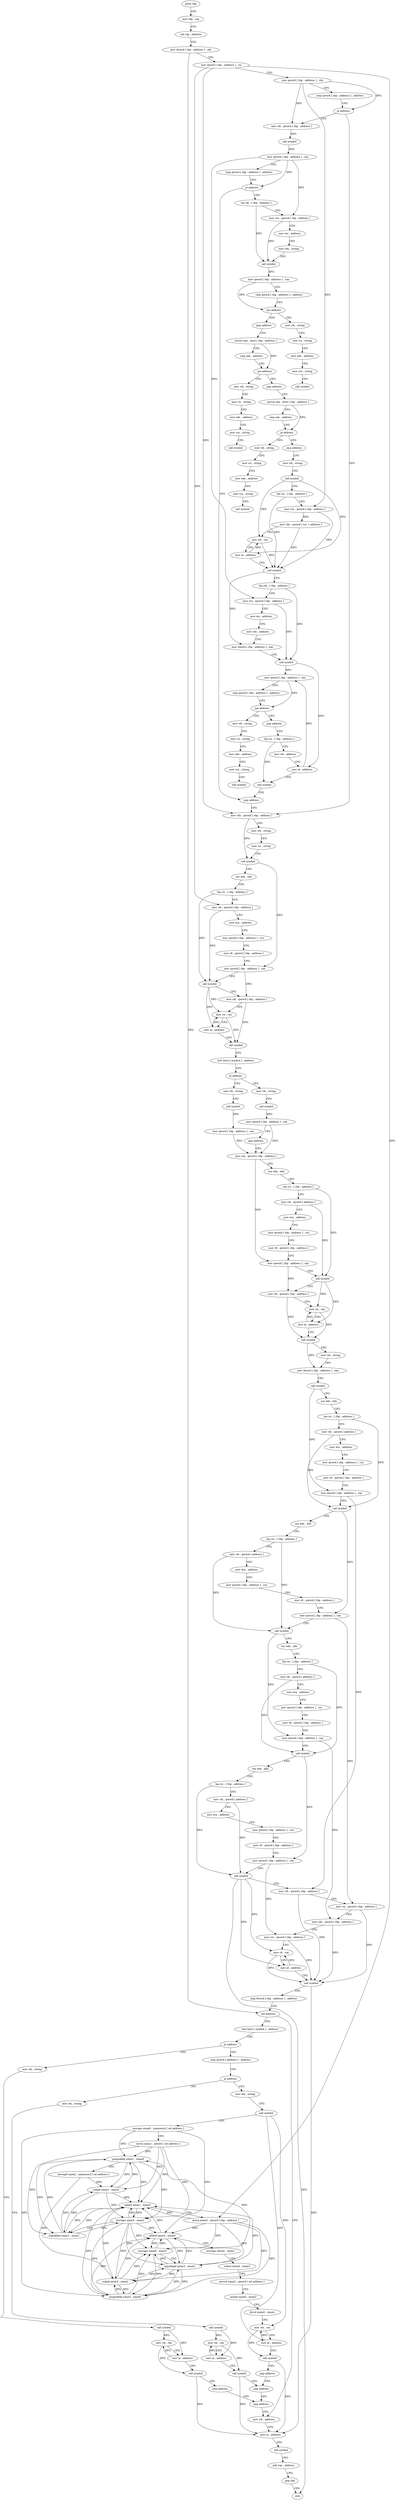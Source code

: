 digraph "func" {
"4215488" [label = "push rbp" ]
"4215489" [label = "mov rbp , rsp" ]
"4215492" [label = "sub rsp , address" ]
"4215499" [label = "mov dword [ rbp - address ] , edi" ]
"4215502" [label = "mov qword [ rbp - address ] , rsi" ]
"4215506" [label = "mov qword [ rbp - address ] , rdx" ]
"4215510" [label = "cmp qword [ rbp - address ] , address" ]
"4215515" [label = "je address" ]
"4215948" [label = "mov rdx , qword [ rbp - address ]" ]
"4215521" [label = "mov rdi , qword [ rbp - address ]" ]
"4215952" [label = "mov rdi , string" ]
"4215962" [label = "mov rsi , string" ]
"4215972" [label = "call symbol" ]
"4215977" [label = "xor edx , edx" ]
"4215979" [label = "lea rsi , [ rbp - address ]" ]
"4215986" [label = "mov rdi , qword [ rbp - address ]" ]
"4215990" [label = "mov ecx , address" ]
"4215995" [label = "mov qword [ rbp - address ] , rcx" ]
"4216002" [label = "mov r8 , qword [ rbp - address ]" ]
"4216009" [label = "mov qword [ rbp - address ] , rax" ]
"4216016" [label = "call symbol" ]
"4216021" [label = "mov rdi , qword [ rbp - address ]" ]
"4216028" [label = "mov rsi , rax" ]
"4216031" [label = "mov al , address" ]
"4216033" [label = "call symbol" ]
"4216038" [label = "test byte [ symbol ] , address" ]
"4216046" [label = "je address" ]
"4216079" [label = "mov rdi , string" ]
"4216052" [label = "mov rdi , string" ]
"4215525" [label = "call symbol" ]
"4215530" [label = "mov qword [ rbp - address ] , rax" ]
"4215537" [label = "cmp qword [ rbp - address ] , address" ]
"4215545" [label = "je address" ]
"4215943" [label = "jmp address" ]
"4215551" [label = "lea rdi , [ rbp - address ]" ]
"4216089" [label = "call symbol" ]
"4216094" [label = "mov qword [ rbp - address ] , rax" ]
"4216101" [label = "mov rax , qword [ rbp - address ]" ]
"4216062" [label = "call symbol" ]
"4216067" [label = "mov qword [ rbp - address ] , rax" ]
"4216074" [label = "jmp address" ]
"4215558" [label = "mov rcx , qword [ rbp - address ]" ]
"4215565" [label = "mov esi , address" ]
"4215570" [label = "mov rdx , string" ]
"4215580" [label = "call symbol" ]
"4215585" [label = "mov qword [ rbp - address ] , rax" ]
"4215592" [label = "cmp qword [ rbp - address ] , address" ]
"4215600" [label = "jne address" ]
"4215611" [label = "mov rdi , string" ]
"4215606" [label = "jmp address" ]
"4216642" [label = "mov rdi , address" ]
"4216652" [label = "mov al , address" ]
"4216654" [label = "call symbol" ]
"4216659" [label = "add rsp , address" ]
"4216666" [label = "pop rbp" ]
"4216667" [label = "retn" ]
"4216434" [label = "test byte [ symbol ] , address" ]
"4216442" [label = "je address" ]
"4216478" [label = "cmp qword [ address ] , address" ]
"4216448" [label = "mov rdi , string" ]
"4216108" [label = "xor edx , edx" ]
"4216110" [label = "lea rsi , [ rbp - address ]" ]
"4216117" [label = "mov rdi , qword [ address ]" ]
"4216125" [label = "mov ecx , address" ]
"4216130" [label = "mov qword [ rbp - address ] , rcx" ]
"4216137" [label = "mov r8 , qword [ rbp - address ]" ]
"4216144" [label = "mov qword [ rbp - address ] , rax" ]
"4216151" [label = "call symbol" ]
"4216156" [label = "mov rdi , qword [ rbp - address ]" ]
"4216163" [label = "mov rsi , rax" ]
"4216166" [label = "mov al , address" ]
"4216168" [label = "call symbol" ]
"4216173" [label = "mov rdi , string" ]
"4216183" [label = "mov dword [ rbp - address ] , eax" ]
"4216189" [label = "call symbol" ]
"4216194" [label = "xor edx , edx" ]
"4216196" [label = "lea rsi , [ rbp - address ]" ]
"4216203" [label = "mov rdi , qword [ address ]" ]
"4216211" [label = "mov ecx , address" ]
"4216216" [label = "mov qword [ rbp - address ] , rcx" ]
"4216223" [label = "mov r8 , qword [ rbp - address ]" ]
"4216230" [label = "mov qword [ rbp - address ] , rax" ]
"4216237" [label = "call symbol" ]
"4216242" [label = "xor edx , edx" ]
"4216244" [label = "lea rsi , [ rbp - address ]" ]
"4216251" [label = "mov rdi , qword [ address ]" ]
"4216259" [label = "mov ecx , address" ]
"4216264" [label = "mov qword [ rbp - address ] , rcx" ]
"4216271" [label = "mov r8 , qword [ rbp - address ]" ]
"4216278" [label = "mov qword [ rbp - address ] , rax" ]
"4216285" [label = "call symbol" ]
"4216290" [label = "xor edx , edx" ]
"4216292" [label = "lea rsi , [ rbp - address ]" ]
"4216299" [label = "mov rdi , qword [ address ]" ]
"4216307" [label = "mov ecx , address" ]
"4216312" [label = "mov qword [ rbp - address ] , rcx" ]
"4216319" [label = "mov r8 , qword [ rbp - address ]" ]
"4216326" [label = "mov qword [ rbp - address ] , rax" ]
"4216333" [label = "call symbol" ]
"4216338" [label = "xor edx , edx" ]
"4216340" [label = "lea rsi , [ rbp - address ]" ]
"4216347" [label = "mov rdi , qword [ address ]" ]
"4216355" [label = "mov ecx , address" ]
"4216360" [label = "mov qword [ rbp - address ] , rcx" ]
"4216367" [label = "mov r8 , qword [ rbp - address ]" ]
"4216374" [label = "mov qword [ rbp - address ] , rax" ]
"4216381" [label = "call symbol" ]
"4216386" [label = "mov rdi , qword [ rbp - address ]" ]
"4216393" [label = "mov rsi , qword [ rbp - address ]" ]
"4216400" [label = "mov rdx , qword [ rbp - address ]" ]
"4216407" [label = "mov rcx , qword [ rbp - address ]" ]
"4216414" [label = "mov r8 , rax" ]
"4216417" [label = "mov al , address" ]
"4216419" [label = "call symbol" ]
"4216424" [label = "cmp dword [ rbp - address ] , address" ]
"4216428" [label = "jne address" ]
"4215621" [label = "mov rsi , string" ]
"4215631" [label = "mov edx , address" ]
"4215636" [label = "mov rcx , string" ]
"4215646" [label = "call symbol" ]
"4215651" [label = "movsx eax , byte [ rbp - address ]" ]
"4216487" [label = "je address" ]
"4216607" [label = "mov rdi , string" ]
"4216493" [label = "mov edi , string" ]
"4216458" [label = "call symbol" ]
"4216463" [label = "mov rdi , rax" ]
"4216466" [label = "mov al , address" ]
"4216468" [label = "call symbol" ]
"4216473" [label = "jmp address" ]
"4216637" [label = "jmp address" ]
"4215658" [label = "cmp eax , address" ]
"4215661" [label = "jne address" ]
"4215672" [label = "mov rdi , string" ]
"4215667" [label = "jmp address" ]
"4216617" [label = "call symbol" ]
"4216622" [label = "mov rdi , rax" ]
"4216625" [label = "mov al , address" ]
"4216627" [label = "call symbol" ]
"4216632" [label = "jmp address" ]
"4216498" [label = "call symbol" ]
"4216503" [label = "movaps xmm0 , xmmword [ rel address ]" ]
"4216510" [label = "movq xmm1 , qword [ rel address ]" ]
"4216518" [label = "punpckldq xmm1 , xmm0" ]
"4216522" [label = "movapd xmm2 , xmmword [ rel address ]" ]
"4216530" [label = "subpd xmm1 , xmm2" ]
"4216534" [label = "movaps xmm3 , xmm1" ]
"4216537" [label = "unpckhpd xmm1 , xmm1" ]
"4216541" [label = "addsd xmm1 , xmm3" ]
"4216545" [label = "movq xmm3 , qword [ rbp - address ]" ]
"4216550" [label = "punpckldq xmm3 , xmm0" ]
"4216554" [label = "subpd xmm3 , xmm2" ]
"4216558" [label = "movaps xmm0 , xmm3" ]
"4216561" [label = "unpckhpd xmm3 , xmm3" ]
"4216565" [label = "addsd xmm3 , xmm0" ]
"4216569" [label = "movaps xmm0 , xmm1" ]
"4216572" [label = "subsd xmm0 , xmm3" ]
"4216576" [label = "movsd xmm2 , qword [ rel address ]" ]
"4216584" [label = "mulsd xmm0 , xmm2" ]
"4216588" [label = "divsd xmm0 , xmm1" ]
"4216592" [label = "mov rdi , rax" ]
"4216595" [label = "mov al , address" ]
"4216597" [label = "call symbol" ]
"4216602" [label = "jmp address" ]
"4215682" [label = "mov rsi , string" ]
"4215692" [label = "mov edx , address" ]
"4215697" [label = "mov rcx , string" ]
"4215707" [label = "call symbol" ]
"4215712" [label = "movsx eax , byte [ rbp - address ]" ]
"4215719" [label = "cmp eax , address" ]
"4215722" [label = "je address" ]
"4215733" [label = "mov rdi , string" ]
"4215728" [label = "jmp address" ]
"4215743" [label = "mov rsi , string" ]
"4215753" [label = "mov edx , address" ]
"4215758" [label = "mov rcx , string" ]
"4215768" [label = "call symbol" ]
"4215773" [label = "mov rdi , string" ]
"4215783" [label = "call symbol" ]
"4215788" [label = "lea rsi , [ rbp - address ]" ]
"4215795" [label = "mov rcx , qword [ rbp - address ]" ]
"4215799" [label = "mov rdx , qword [ rcx + address ]" ]
"4215803" [label = "mov rdi , rax" ]
"4215806" [label = "mov al , address" ]
"4215808" [label = "call symbol" ]
"4215813" [label = "lea rdi , [ rbp - address ]" ]
"4215820" [label = "mov rcx , qword [ rbp - address ]" ]
"4215827" [label = "mov esi , address" ]
"4215832" [label = "mov rdx , address" ]
"4215842" [label = "mov dword [ rbp - address ] , eax" ]
"4215848" [label = "call symbol" ]
"4215853" [label = "mov qword [ rbp - address ] , rax" ]
"4215860" [label = "cmp qword [ rbp - address ] , address" ]
"4215868" [label = "jne address" ]
"4215879" [label = "mov rdi , string" ]
"4215874" [label = "jmp address" ]
"4215889" [label = "mov rsi , string" ]
"4215899" [label = "mov edx , address" ]
"4215904" [label = "mov rcx , string" ]
"4215914" [label = "call symbol" ]
"4215919" [label = "lea rsi , [ rbp - address ]" ]
"4215926" [label = "mov rdi , address" ]
"4215936" [label = "mov al , address" ]
"4215938" [label = "call symbol" ]
"4215488" -> "4215489" [ label = "CFG" ]
"4215489" -> "4215492" [ label = "CFG" ]
"4215492" -> "4215499" [ label = "CFG" ]
"4215499" -> "4215502" [ label = "CFG" ]
"4215499" -> "4216428" [ label = "DFG" ]
"4215502" -> "4215506" [ label = "CFG" ]
"4215502" -> "4215948" [ label = "DFG" ]
"4215502" -> "4215986" [ label = "DFG" ]
"4215502" -> "4216545" [ label = "DFG" ]
"4215506" -> "4215510" [ label = "CFG" ]
"4215506" -> "4215515" [ label = "DFG" ]
"4215506" -> "4215521" [ label = "DFG" ]
"4215506" -> "4215795" [ label = "DFG" ]
"4215510" -> "4215515" [ label = "CFG" ]
"4215515" -> "4215948" [ label = "CFG" ]
"4215515" -> "4215521" [ label = "CFG" ]
"4215948" -> "4215952" [ label = "CFG" ]
"4215948" -> "4215972" [ label = "DFG" ]
"4215521" -> "4215525" [ label = "DFG" ]
"4215952" -> "4215962" [ label = "CFG" ]
"4215962" -> "4215972" [ label = "CFG" ]
"4215972" -> "4215977" [ label = "CFG" ]
"4215972" -> "4216009" [ label = "DFG" ]
"4215977" -> "4215979" [ label = "CFG" ]
"4215979" -> "4215986" [ label = "CFG" ]
"4215979" -> "4216016" [ label = "DFG" ]
"4215986" -> "4215990" [ label = "CFG" ]
"4215986" -> "4216016" [ label = "DFG" ]
"4215990" -> "4215995" [ label = "CFG" ]
"4215995" -> "4216002" [ label = "CFG" ]
"4216002" -> "4216009" [ label = "CFG" ]
"4216009" -> "4216016" [ label = "CFG" ]
"4216009" -> "4216021" [ label = "DFG" ]
"4216016" -> "4216021" [ label = "CFG" ]
"4216016" -> "4216028" [ label = "DFG" ]
"4216016" -> "4216031" [ label = "DFG" ]
"4216021" -> "4216028" [ label = "CFG" ]
"4216021" -> "4216033" [ label = "DFG" ]
"4216028" -> "4216031" [ label = "CFG" ]
"4216028" -> "4216033" [ label = "DFG" ]
"4216031" -> "4216033" [ label = "CFG" ]
"4216031" -> "4216028" [ label = "DFG" ]
"4216033" -> "4216038" [ label = "CFG" ]
"4216038" -> "4216046" [ label = "CFG" ]
"4216046" -> "4216079" [ label = "CFG" ]
"4216046" -> "4216052" [ label = "CFG" ]
"4216079" -> "4216089" [ label = "CFG" ]
"4216052" -> "4216062" [ label = "CFG" ]
"4215525" -> "4215530" [ label = "DFG" ]
"4215530" -> "4215537" [ label = "CFG" ]
"4215530" -> "4215545" [ label = "DFG" ]
"4215530" -> "4215558" [ label = "DFG" ]
"4215530" -> "4215820" [ label = "DFG" ]
"4215537" -> "4215545" [ label = "CFG" ]
"4215545" -> "4215943" [ label = "CFG" ]
"4215545" -> "4215551" [ label = "CFG" ]
"4215943" -> "4215948" [ label = "CFG" ]
"4215551" -> "4215558" [ label = "CFG" ]
"4215551" -> "4215580" [ label = "DFG" ]
"4216089" -> "4216094" [ label = "DFG" ]
"4216094" -> "4216101" [ label = "DFG" ]
"4216101" -> "4216108" [ label = "CFG" ]
"4216101" -> "4216144" [ label = "DFG" ]
"4216062" -> "4216067" [ label = "DFG" ]
"4216067" -> "4216074" [ label = "CFG" ]
"4216067" -> "4216101" [ label = "DFG" ]
"4216074" -> "4216101" [ label = "CFG" ]
"4215558" -> "4215565" [ label = "CFG" ]
"4215558" -> "4215580" [ label = "DFG" ]
"4215565" -> "4215570" [ label = "CFG" ]
"4215570" -> "4215580" [ label = "CFG" ]
"4215580" -> "4215585" [ label = "DFG" ]
"4215585" -> "4215592" [ label = "CFG" ]
"4215585" -> "4215600" [ label = "DFG" ]
"4215592" -> "4215600" [ label = "CFG" ]
"4215600" -> "4215611" [ label = "CFG" ]
"4215600" -> "4215606" [ label = "CFG" ]
"4215611" -> "4215621" [ label = "CFG" ]
"4215606" -> "4215651" [ label = "CFG" ]
"4216642" -> "4216652" [ label = "CFG" ]
"4216652" -> "4216654" [ label = "CFG" ]
"4216654" -> "4216659" [ label = "CFG" ]
"4216659" -> "4216666" [ label = "CFG" ]
"4216666" -> "4216667" [ label = "CFG" ]
"4216434" -> "4216442" [ label = "CFG" ]
"4216442" -> "4216478" [ label = "CFG" ]
"4216442" -> "4216448" [ label = "CFG" ]
"4216478" -> "4216487" [ label = "CFG" ]
"4216448" -> "4216458" [ label = "CFG" ]
"4216108" -> "4216110" [ label = "CFG" ]
"4216110" -> "4216117" [ label = "CFG" ]
"4216110" -> "4216151" [ label = "DFG" ]
"4216117" -> "4216125" [ label = "CFG" ]
"4216117" -> "4216151" [ label = "DFG" ]
"4216125" -> "4216130" [ label = "CFG" ]
"4216130" -> "4216137" [ label = "CFG" ]
"4216137" -> "4216144" [ label = "CFG" ]
"4216144" -> "4216151" [ label = "CFG" ]
"4216144" -> "4216156" [ label = "DFG" ]
"4216151" -> "4216156" [ label = "CFG" ]
"4216151" -> "4216163" [ label = "DFG" ]
"4216151" -> "4216166" [ label = "DFG" ]
"4216156" -> "4216163" [ label = "CFG" ]
"4216156" -> "4216168" [ label = "DFG" ]
"4216163" -> "4216166" [ label = "CFG" ]
"4216163" -> "4216168" [ label = "DFG" ]
"4216166" -> "4216168" [ label = "CFG" ]
"4216166" -> "4216163" [ label = "DFG" ]
"4216168" -> "4216173" [ label = "CFG" ]
"4216168" -> "4216183" [ label = "DFG" ]
"4216173" -> "4216183" [ label = "CFG" ]
"4216183" -> "4216189" [ label = "CFG" ]
"4216189" -> "4216194" [ label = "CFG" ]
"4216189" -> "4216230" [ label = "DFG" ]
"4216194" -> "4216196" [ label = "CFG" ]
"4216196" -> "4216203" [ label = "CFG" ]
"4216196" -> "4216237" [ label = "DFG" ]
"4216203" -> "4216211" [ label = "CFG" ]
"4216203" -> "4216237" [ label = "DFG" ]
"4216211" -> "4216216" [ label = "CFG" ]
"4216216" -> "4216223" [ label = "CFG" ]
"4216223" -> "4216230" [ label = "CFG" ]
"4216230" -> "4216237" [ label = "CFG" ]
"4216230" -> "4216386" [ label = "DFG" ]
"4216237" -> "4216242" [ label = "CFG" ]
"4216237" -> "4216278" [ label = "DFG" ]
"4216242" -> "4216244" [ label = "CFG" ]
"4216244" -> "4216251" [ label = "CFG" ]
"4216244" -> "4216285" [ label = "DFG" ]
"4216251" -> "4216259" [ label = "CFG" ]
"4216251" -> "4216285" [ label = "DFG" ]
"4216259" -> "4216264" [ label = "CFG" ]
"4216264" -> "4216271" [ label = "CFG" ]
"4216271" -> "4216278" [ label = "CFG" ]
"4216278" -> "4216285" [ label = "CFG" ]
"4216278" -> "4216393" [ label = "DFG" ]
"4216285" -> "4216290" [ label = "CFG" ]
"4216285" -> "4216326" [ label = "DFG" ]
"4216290" -> "4216292" [ label = "CFG" ]
"4216292" -> "4216299" [ label = "CFG" ]
"4216292" -> "4216333" [ label = "DFG" ]
"4216299" -> "4216307" [ label = "CFG" ]
"4216299" -> "4216333" [ label = "DFG" ]
"4216307" -> "4216312" [ label = "CFG" ]
"4216312" -> "4216319" [ label = "CFG" ]
"4216319" -> "4216326" [ label = "CFG" ]
"4216326" -> "4216333" [ label = "CFG" ]
"4216326" -> "4216400" [ label = "DFG" ]
"4216333" -> "4216338" [ label = "CFG" ]
"4216333" -> "4216374" [ label = "DFG" ]
"4216338" -> "4216340" [ label = "CFG" ]
"4216340" -> "4216347" [ label = "CFG" ]
"4216340" -> "4216381" [ label = "DFG" ]
"4216347" -> "4216355" [ label = "CFG" ]
"4216347" -> "4216381" [ label = "DFG" ]
"4216355" -> "4216360" [ label = "CFG" ]
"4216360" -> "4216367" [ label = "CFG" ]
"4216367" -> "4216374" [ label = "CFG" ]
"4216374" -> "4216381" [ label = "CFG" ]
"4216374" -> "4216407" [ label = "DFG" ]
"4216381" -> "4216386" [ label = "CFG" ]
"4216381" -> "4216414" [ label = "DFG" ]
"4216381" -> "4216417" [ label = "DFG" ]
"4216381" -> "4216667" [ label = "DFG" ]
"4216386" -> "4216393" [ label = "CFG" ]
"4216386" -> "4216419" [ label = "DFG" ]
"4216393" -> "4216400" [ label = "CFG" ]
"4216393" -> "4216419" [ label = "DFG" ]
"4216400" -> "4216407" [ label = "CFG" ]
"4216400" -> "4216419" [ label = "DFG" ]
"4216407" -> "4216414" [ label = "CFG" ]
"4216407" -> "4216419" [ label = "DFG" ]
"4216414" -> "4216417" [ label = "CFG" ]
"4216414" -> "4216419" [ label = "DFG" ]
"4216417" -> "4216419" [ label = "CFG" ]
"4216417" -> "4216414" [ label = "DFG" ]
"4216419" -> "4216424" [ label = "CFG" ]
"4216419" -> "4216652" [ label = "DFG" ]
"4216424" -> "4216428" [ label = "CFG" ]
"4216428" -> "4216642" [ label = "CFG" ]
"4216428" -> "4216434" [ label = "CFG" ]
"4215621" -> "4215631" [ label = "CFG" ]
"4215631" -> "4215636" [ label = "CFG" ]
"4215636" -> "4215646" [ label = "CFG" ]
"4215651" -> "4215658" [ label = "CFG" ]
"4215651" -> "4215661" [ label = "DFG" ]
"4216487" -> "4216607" [ label = "CFG" ]
"4216487" -> "4216493" [ label = "CFG" ]
"4216607" -> "4216617" [ label = "CFG" ]
"4216493" -> "4216498" [ label = "CFG" ]
"4216458" -> "4216463" [ label = "DFG" ]
"4216458" -> "4216466" [ label = "DFG" ]
"4216463" -> "4216466" [ label = "CFG" ]
"4216463" -> "4216468" [ label = "DFG" ]
"4216466" -> "4216468" [ label = "CFG" ]
"4216466" -> "4216463" [ label = "DFG" ]
"4216468" -> "4216473" [ label = "CFG" ]
"4216468" -> "4216652" [ label = "DFG" ]
"4216473" -> "4216637" [ label = "CFG" ]
"4216637" -> "4216642" [ label = "CFG" ]
"4215658" -> "4215661" [ label = "CFG" ]
"4215661" -> "4215672" [ label = "CFG" ]
"4215661" -> "4215667" [ label = "CFG" ]
"4215672" -> "4215682" [ label = "CFG" ]
"4215667" -> "4215712" [ label = "CFG" ]
"4216617" -> "4216622" [ label = "DFG" ]
"4216617" -> "4216625" [ label = "DFG" ]
"4216622" -> "4216625" [ label = "CFG" ]
"4216622" -> "4216627" [ label = "DFG" ]
"4216625" -> "4216627" [ label = "CFG" ]
"4216625" -> "4216622" [ label = "DFG" ]
"4216627" -> "4216632" [ label = "CFG" ]
"4216627" -> "4216652" [ label = "DFG" ]
"4216632" -> "4216637" [ label = "CFG" ]
"4216498" -> "4216503" [ label = "CFG" ]
"4216498" -> "4216592" [ label = "DFG" ]
"4216498" -> "4216595" [ label = "DFG" ]
"4216503" -> "4216510" [ label = "CFG" ]
"4216503" -> "4216518" [ label = "DFG" ]
"4216503" -> "4216550" [ label = "DFG" ]
"4216503" -> "4216565" [ label = "DFG" ]
"4216510" -> "4216518" [ label = "DFG" ]
"4216510" -> "4216530" [ label = "DFG" ]
"4216510" -> "4216534" [ label = "DFG" ]
"4216510" -> "4216537" [ label = "DFG" ]
"4216510" -> "4216541" [ label = "DFG" ]
"4216518" -> "4216522" [ label = "CFG" ]
"4216518" -> "4216530" [ label = "DFG" ]
"4216518" -> "4216534" [ label = "DFG" ]
"4216518" -> "4216537" [ label = "DFG" ]
"4216518" -> "4216541" [ label = "DFG" ]
"4216522" -> "4216530" [ label = "DFG" ]
"4216522" -> "4216554" [ label = "DFG" ]
"4216530" -> "4216534" [ label = "DFG" ]
"4216530" -> "4216518" [ label = "DFG" ]
"4216530" -> "4216537" [ label = "DFG" ]
"4216530" -> "4216541" [ label = "DFG" ]
"4216534" -> "4216537" [ label = "CFG" ]
"4216534" -> "4216541" [ label = "DFG" ]
"4216534" -> "4216550" [ label = "DFG" ]
"4216534" -> "4216554" [ label = "DFG" ]
"4216534" -> "4216558" [ label = "DFG" ]
"4216534" -> "4216561" [ label = "DFG" ]
"4216534" -> "4216565" [ label = "DFG" ]
"4216537" -> "4216541" [ label = "DFG" ]
"4216537" -> "4216534" [ label = "DFG" ]
"4216537" -> "4216518" [ label = "DFG" ]
"4216537" -> "4216530" [ label = "DFG" ]
"4216541" -> "4216545" [ label = "CFG" ]
"4216541" -> "4216534" [ label = "DFG" ]
"4216541" -> "4216537" [ label = "DFG" ]
"4216545" -> "4216550" [ label = "DFG" ]
"4216545" -> "4216541" [ label = "DFG" ]
"4216545" -> "4216554" [ label = "DFG" ]
"4216545" -> "4216558" [ label = "DFG" ]
"4216545" -> "4216561" [ label = "DFG" ]
"4216545" -> "4216565" [ label = "DFG" ]
"4216550" -> "4216554" [ label = "DFG" ]
"4216550" -> "4216541" [ label = "DFG" ]
"4216550" -> "4216558" [ label = "DFG" ]
"4216550" -> "4216561" [ label = "DFG" ]
"4216550" -> "4216565" [ label = "DFG" ]
"4216554" -> "4216558" [ label = "DFG" ]
"4216554" -> "4216541" [ label = "DFG" ]
"4216554" -> "4216550" [ label = "DFG" ]
"4216554" -> "4216561" [ label = "DFG" ]
"4216554" -> "4216565" [ label = "DFG" ]
"4216558" -> "4216561" [ label = "CFG" ]
"4216558" -> "4216518" [ label = "DFG" ]
"4216558" -> "4216550" [ label = "DFG" ]
"4216558" -> "4216565" [ label = "DFG" ]
"4216561" -> "4216565" [ label = "DFG" ]
"4216561" -> "4216541" [ label = "DFG" ]
"4216561" -> "4216558" [ label = "DFG" ]
"4216561" -> "4216550" [ label = "DFG" ]
"4216561" -> "4216554" [ label = "DFG" ]
"4216565" -> "4216569" [ label = "CFG" ]
"4216565" -> "4216541" [ label = "DFG" ]
"4216565" -> "4216558" [ label = "DFG" ]
"4216565" -> "4216561" [ label = "DFG" ]
"4216569" -> "4216572" [ label = "CFG" ]
"4216572" -> "4216576" [ label = "CFG" ]
"4216576" -> "4216584" [ label = "CFG" ]
"4216584" -> "4216588" [ label = "CFG" ]
"4216588" -> "4216592" [ label = "CFG" ]
"4216592" -> "4216595" [ label = "CFG" ]
"4216592" -> "4216597" [ label = "DFG" ]
"4216595" -> "4216597" [ label = "CFG" ]
"4216595" -> "4216592" [ label = "DFG" ]
"4216597" -> "4216602" [ label = "CFG" ]
"4216597" -> "4216652" [ label = "DFG" ]
"4216602" -> "4216632" [ label = "CFG" ]
"4215682" -> "4215692" [ label = "CFG" ]
"4215692" -> "4215697" [ label = "CFG" ]
"4215697" -> "4215707" [ label = "CFG" ]
"4215712" -> "4215719" [ label = "CFG" ]
"4215712" -> "4215722" [ label = "DFG" ]
"4215719" -> "4215722" [ label = "CFG" ]
"4215722" -> "4215733" [ label = "CFG" ]
"4215722" -> "4215728" [ label = "CFG" ]
"4215733" -> "4215743" [ label = "CFG" ]
"4215728" -> "4215773" [ label = "CFG" ]
"4215743" -> "4215753" [ label = "CFG" ]
"4215753" -> "4215758" [ label = "CFG" ]
"4215758" -> "4215768" [ label = "CFG" ]
"4215773" -> "4215783" [ label = "CFG" ]
"4215783" -> "4215788" [ label = "CFG" ]
"4215783" -> "4215803" [ label = "DFG" ]
"4215783" -> "4215806" [ label = "DFG" ]
"4215788" -> "4215795" [ label = "CFG" ]
"4215788" -> "4215808" [ label = "DFG" ]
"4215795" -> "4215799" [ label = "DFG" ]
"4215795" -> "4215808" [ label = "DFG" ]
"4215799" -> "4215803" [ label = "CFG" ]
"4215799" -> "4215808" [ label = "DFG" ]
"4215803" -> "4215806" [ label = "CFG" ]
"4215803" -> "4215808" [ label = "DFG" ]
"4215806" -> "4215808" [ label = "CFG" ]
"4215806" -> "4215803" [ label = "DFG" ]
"4215808" -> "4215813" [ label = "CFG" ]
"4215808" -> "4215842" [ label = "DFG" ]
"4215813" -> "4215820" [ label = "CFG" ]
"4215813" -> "4215848" [ label = "DFG" ]
"4215820" -> "4215827" [ label = "CFG" ]
"4215820" -> "4215848" [ label = "DFG" ]
"4215827" -> "4215832" [ label = "CFG" ]
"4215832" -> "4215842" [ label = "CFG" ]
"4215842" -> "4215848" [ label = "CFG" ]
"4215848" -> "4215853" [ label = "DFG" ]
"4215848" -> "4215936" [ label = "DFG" ]
"4215853" -> "4215860" [ label = "CFG" ]
"4215853" -> "4215868" [ label = "DFG" ]
"4215860" -> "4215868" [ label = "CFG" ]
"4215868" -> "4215879" [ label = "CFG" ]
"4215868" -> "4215874" [ label = "CFG" ]
"4215879" -> "4215889" [ label = "CFG" ]
"4215874" -> "4215919" [ label = "CFG" ]
"4215889" -> "4215899" [ label = "CFG" ]
"4215899" -> "4215904" [ label = "CFG" ]
"4215904" -> "4215914" [ label = "CFG" ]
"4215919" -> "4215926" [ label = "CFG" ]
"4215919" -> "4215938" [ label = "DFG" ]
"4215926" -> "4215936" [ label = "CFG" ]
"4215936" -> "4215938" [ label = "CFG" ]
"4215936" -> "4215853" [ label = "DFG" ]
"4215938" -> "4215943" [ label = "CFG" ]
}

